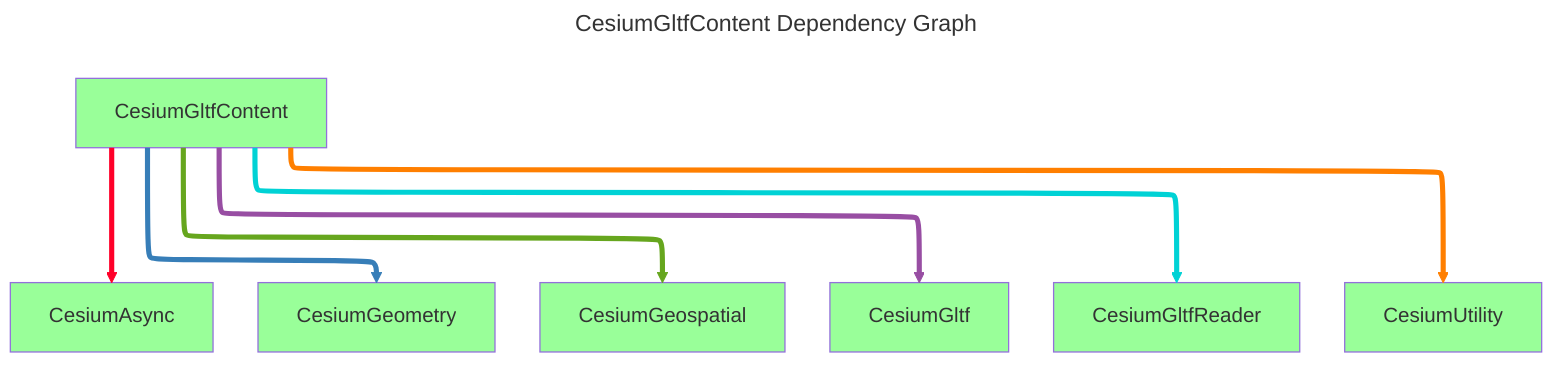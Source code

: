 ---
config:
  layout: elk
title: CesiumGltfContent Dependency Graph
---
graph TD
  classDef dependencyNode fill:#fff,stroke:#ccc,color:#666
  classDef libraryNode fill:#9f9
  CesiumGltfContent[CesiumGltfContent] --> CesiumAsync[CesiumAsync]
  CesiumGltfContent[CesiumGltfContent] --> CesiumGeometry[CesiumGeometry]
  CesiumGltfContent[CesiumGltfContent] --> CesiumGeospatial[CesiumGeospatial]
  CesiumGltfContent[CesiumGltfContent] --> CesiumGltf[CesiumGltf]
  CesiumGltfContent[CesiumGltfContent] --> CesiumGltfReader[CesiumGltfReader]
  CesiumGltfContent[CesiumGltfContent] --> CesiumUtility[CesiumUtility]
  class CesiumAsync,CesiumGeometry,CesiumGeospatial,CesiumGltf,CesiumGltfReader,CesiumUtility,CesiumGltfContent libraryNode
  linkStyle 0 stroke:#ff0029,stroke-width:4px
  linkStyle 1 stroke:#377eb8,stroke-width:4px
  linkStyle 2 stroke:#66a61e,stroke-width:4px
  linkStyle 3 stroke:#984ea3,stroke-width:4px
  linkStyle 4 stroke:#00d2d5,stroke-width:4px
  linkStyle 5 stroke:#ff7f00,stroke-width:4px
